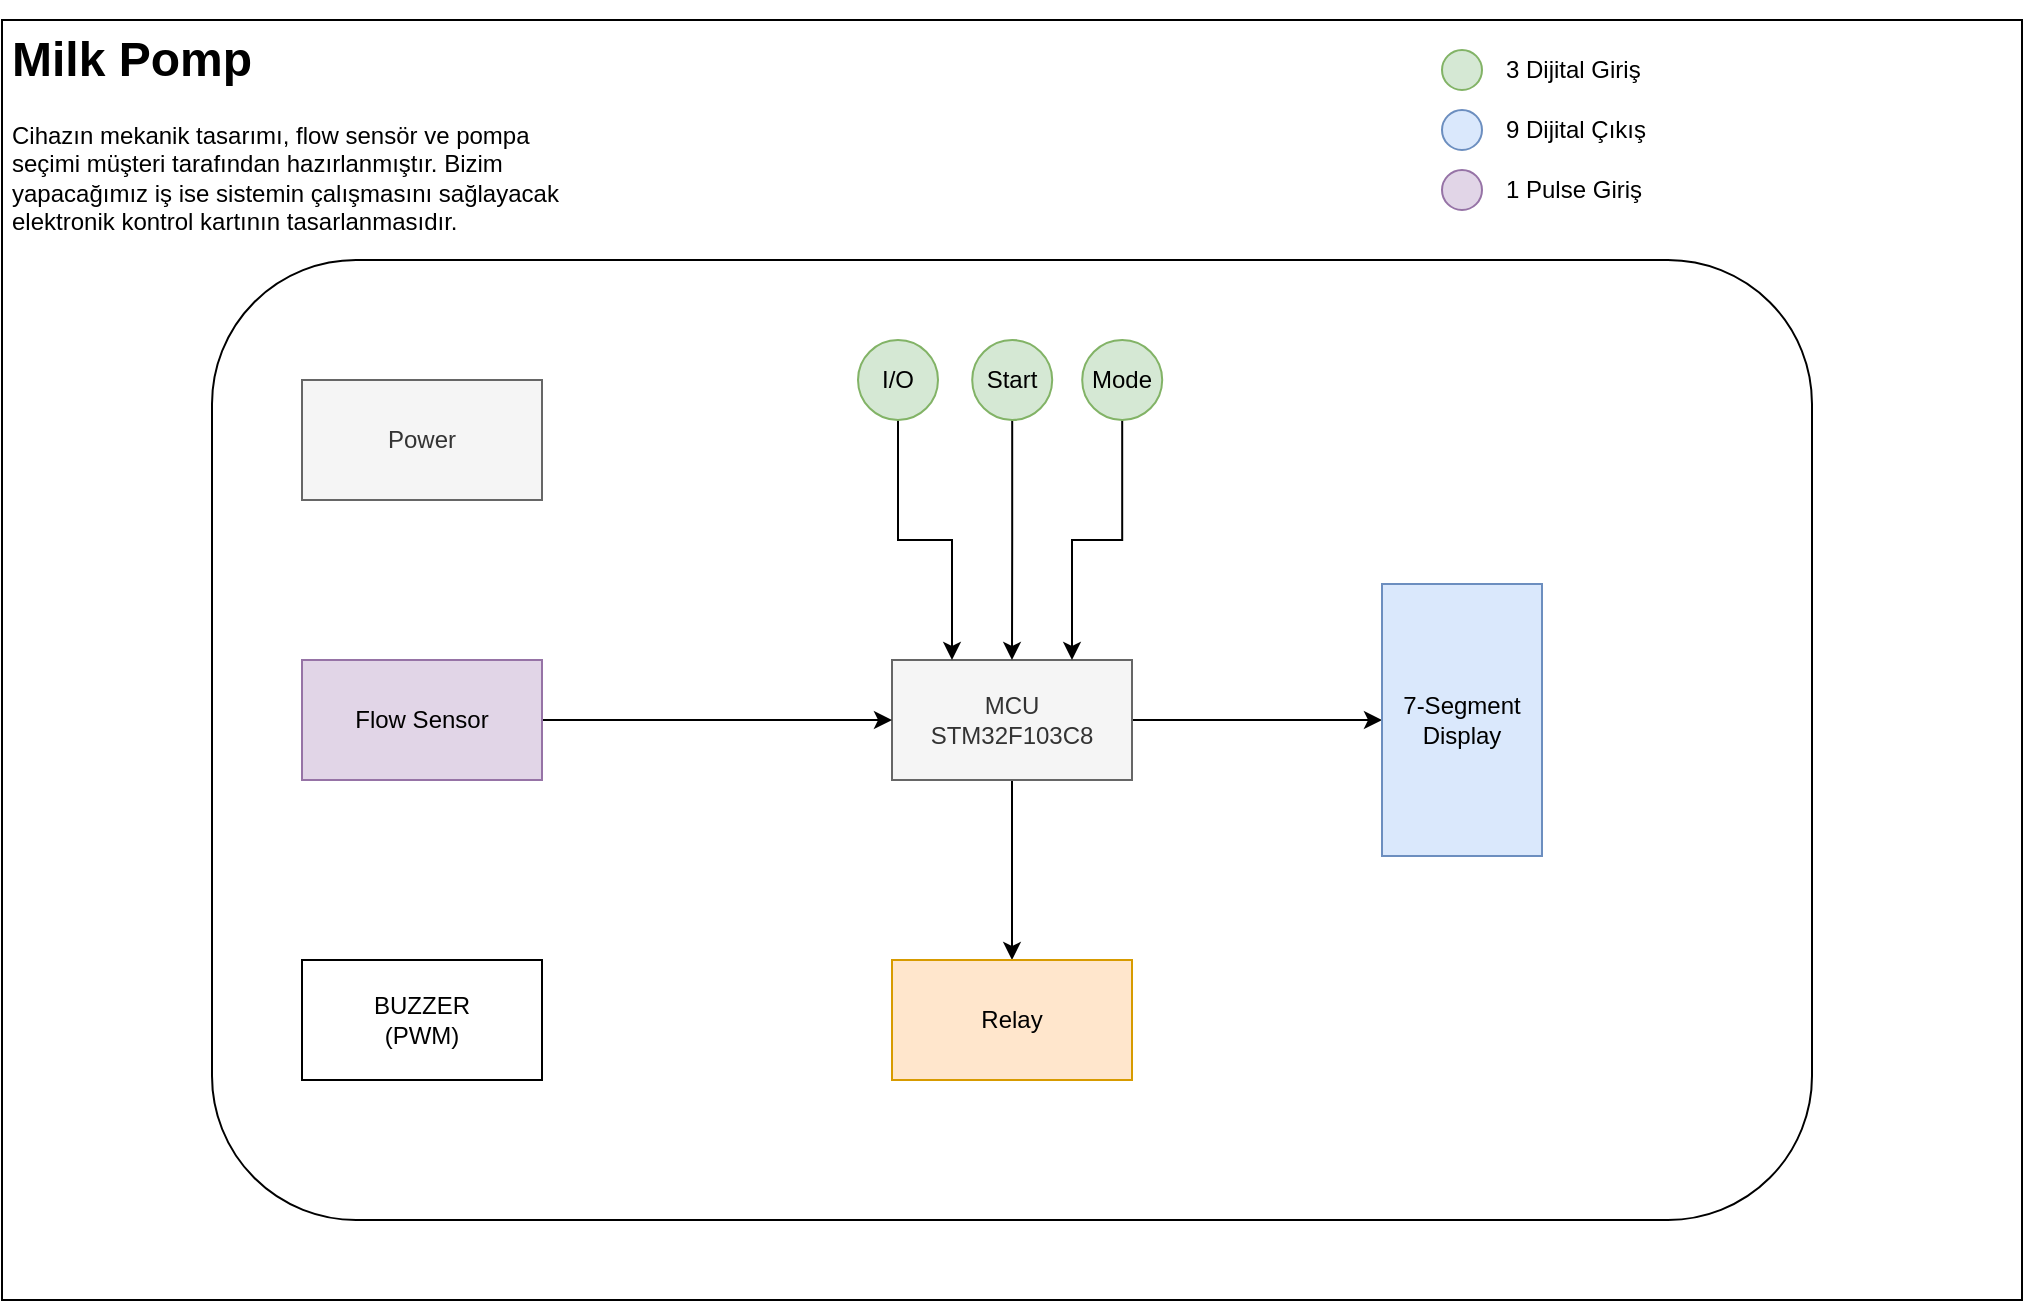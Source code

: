 <mxfile version="19.0.3" type="device"><diagram id="bwSye1lCB5f9C3r1Dhbn" name="Block Diagram"><mxGraphModel dx="1422" dy="865" grid="1" gridSize="10" guides="1" tooltips="1" connect="1" arrows="1" fold="1" page="1" pageScale="1" pageWidth="1169" pageHeight="827" math="0" shadow="0"><root><mxCell id="0"/><mxCell id="1" parent="0"/><mxCell id="xWnrm1nNR6ow-bfwhaJv-4" value="" style="group;fillColor=#f5f5f5;strokeColor=#666666;fontColor=#333333;" parent="1" vertex="1" connectable="0"><mxGeometry x="80" y="120" width="1010" height="640" as="geometry"/></mxCell><mxCell id="xWnrm1nNR6ow-bfwhaJv-7" value="" style="group" parent="xWnrm1nNR6ow-bfwhaJv-4" vertex="1" connectable="0"><mxGeometry width="1010" height="640" as="geometry"/></mxCell><mxCell id="xWnrm1nNR6ow-bfwhaJv-2" value="" style="rounded=0;whiteSpace=wrap;html=1;" parent="xWnrm1nNR6ow-bfwhaJv-7" vertex="1"><mxGeometry width="1010" height="640" as="geometry"/></mxCell><mxCell id="xWnrm1nNR6ow-bfwhaJv-3" value="&lt;h1&gt;Milk Pomp&lt;/h1&gt;&lt;p&gt;Cihazın mekanik tasarımı, flow sensör ve pompa seçimi müşteri tarafından hazırlanmıştır. Bizim yapacağımız iş ise sistemin çalışmasını sağlayacak elektronik kontrol kartının tasarlanmasıdır.&lt;/p&gt;" style="text;html=1;strokeColor=none;fillColor=none;spacing=5;spacingTop=-20;whiteSpace=wrap;overflow=hidden;rounded=0;" parent="xWnrm1nNR6ow-bfwhaJv-7" vertex="1"><mxGeometry width="292.9" height="120" as="geometry"/></mxCell><mxCell id="xWnrm1nNR6ow-bfwhaJv-5" value="" style="rounded=1;whiteSpace=wrap;html=1;" parent="xWnrm1nNR6ow-bfwhaJv-7" vertex="1"><mxGeometry x="105" y="120" width="800" height="480" as="geometry"/></mxCell><mxCell id="xWnrm1nNR6ow-bfwhaJv-18" style="edgeStyle=orthogonalEdgeStyle;rounded=0;orthogonalLoop=1;jettySize=auto;html=1;entryX=0;entryY=0.5;entryDx=0;entryDy=0;" parent="xWnrm1nNR6ow-bfwhaJv-7" source="xWnrm1nNR6ow-bfwhaJv-8" target="xWnrm1nNR6ow-bfwhaJv-12" edge="1"><mxGeometry relative="1" as="geometry"/></mxCell><mxCell id="xWnrm1nNR6ow-bfwhaJv-20" style="edgeStyle=orthogonalEdgeStyle;rounded=0;orthogonalLoop=1;jettySize=auto;html=1;entryX=0.5;entryY=0;entryDx=0;entryDy=0;" parent="xWnrm1nNR6ow-bfwhaJv-7" source="xWnrm1nNR6ow-bfwhaJv-8" target="xWnrm1nNR6ow-bfwhaJv-14" edge="1"><mxGeometry relative="1" as="geometry"/></mxCell><mxCell id="xWnrm1nNR6ow-bfwhaJv-8" value="MCU&lt;br&gt;STM32F103C8" style="rounded=0;whiteSpace=wrap;html=1;fillColor=#f5f5f5;fontColor=#333333;strokeColor=#666666;" parent="xWnrm1nNR6ow-bfwhaJv-7" vertex="1"><mxGeometry x="445" y="320" width="120" height="60" as="geometry"/></mxCell><mxCell id="xWnrm1nNR6ow-bfwhaJv-15" style="edgeStyle=orthogonalEdgeStyle;rounded=0;orthogonalLoop=1;jettySize=auto;html=1;entryX=0.25;entryY=0;entryDx=0;entryDy=0;" parent="xWnrm1nNR6ow-bfwhaJv-7" source="xWnrm1nNR6ow-bfwhaJv-9" target="xWnrm1nNR6ow-bfwhaJv-8" edge="1"><mxGeometry relative="1" as="geometry"/></mxCell><mxCell id="xWnrm1nNR6ow-bfwhaJv-9" value="I/O" style="ellipse;whiteSpace=wrap;html=1;aspect=fixed;fillColor=#d5e8d4;strokeColor=#82b366;" parent="xWnrm1nNR6ow-bfwhaJv-7" vertex="1"><mxGeometry x="428" y="160" width="40" height="40" as="geometry"/></mxCell><mxCell id="xWnrm1nNR6ow-bfwhaJv-16" style="edgeStyle=orthogonalEdgeStyle;rounded=0;orthogonalLoop=1;jettySize=auto;html=1;entryX=0.5;entryY=0;entryDx=0;entryDy=0;" parent="xWnrm1nNR6ow-bfwhaJv-7" source="xWnrm1nNR6ow-bfwhaJv-10" target="xWnrm1nNR6ow-bfwhaJv-8" edge="1"><mxGeometry relative="1" as="geometry"/></mxCell><mxCell id="xWnrm1nNR6ow-bfwhaJv-10" value="Start" style="ellipse;whiteSpace=wrap;html=1;aspect=fixed;fillColor=#d5e8d4;strokeColor=#82b366;" parent="xWnrm1nNR6ow-bfwhaJv-7" vertex="1"><mxGeometry x="485.1" y="160" width="40" height="40" as="geometry"/></mxCell><mxCell id="xWnrm1nNR6ow-bfwhaJv-17" style="edgeStyle=orthogonalEdgeStyle;rounded=0;orthogonalLoop=1;jettySize=auto;html=1;entryX=0.75;entryY=0;entryDx=0;entryDy=0;" parent="xWnrm1nNR6ow-bfwhaJv-7" source="xWnrm1nNR6ow-bfwhaJv-11" target="xWnrm1nNR6ow-bfwhaJv-8" edge="1"><mxGeometry relative="1" as="geometry"/></mxCell><mxCell id="xWnrm1nNR6ow-bfwhaJv-11" value="Mode" style="ellipse;whiteSpace=wrap;html=1;aspect=fixed;fillColor=#d5e8d4;strokeColor=#82b366;" parent="xWnrm1nNR6ow-bfwhaJv-7" vertex="1"><mxGeometry x="540.1" y="160" width="40" height="40" as="geometry"/></mxCell><mxCell id="xWnrm1nNR6ow-bfwhaJv-12" value="7-Segment&lt;br&gt;Display" style="rounded=0;whiteSpace=wrap;html=1;fillColor=#dae8fc;strokeColor=#6c8ebf;" parent="xWnrm1nNR6ow-bfwhaJv-7" vertex="1"><mxGeometry x="690" y="282" width="80" height="136" as="geometry"/></mxCell><mxCell id="xWnrm1nNR6ow-bfwhaJv-19" style="edgeStyle=orthogonalEdgeStyle;rounded=0;orthogonalLoop=1;jettySize=auto;html=1;entryX=0;entryY=0.5;entryDx=0;entryDy=0;" parent="xWnrm1nNR6ow-bfwhaJv-7" source="xWnrm1nNR6ow-bfwhaJv-13" target="xWnrm1nNR6ow-bfwhaJv-8" edge="1"><mxGeometry relative="1" as="geometry"/></mxCell><mxCell id="xWnrm1nNR6ow-bfwhaJv-13" value="Flow Sensor" style="rounded=0;whiteSpace=wrap;html=1;fillColor=#e1d5e7;strokeColor=#9673a6;" parent="xWnrm1nNR6ow-bfwhaJv-7" vertex="1"><mxGeometry x="150" y="320" width="120" height="60" as="geometry"/></mxCell><mxCell id="xWnrm1nNR6ow-bfwhaJv-14" value="Relay" style="rounded=0;whiteSpace=wrap;html=1;fillColor=#ffe6cc;strokeColor=#d79b00;" parent="xWnrm1nNR6ow-bfwhaJv-7" vertex="1"><mxGeometry x="445" y="470" width="120" height="60" as="geometry"/></mxCell><mxCell id="xWnrm1nNR6ow-bfwhaJv-23" value="" style="group" parent="xWnrm1nNR6ow-bfwhaJv-7" vertex="1" connectable="0"><mxGeometry x="720" y="10" width="230" height="30" as="geometry"/></mxCell><mxCell id="xWnrm1nNR6ow-bfwhaJv-21" value="" style="ellipse;whiteSpace=wrap;html=1;aspect=fixed;fillColor=#d5e8d4;strokeColor=#82b366;" parent="xWnrm1nNR6ow-bfwhaJv-23" vertex="1"><mxGeometry y="5" width="20" height="20" as="geometry"/></mxCell><mxCell id="xWnrm1nNR6ow-bfwhaJv-22" value="3 Dijital Giriş" style="text;html=1;strokeColor=none;fillColor=none;align=left;verticalAlign=middle;whiteSpace=wrap;rounded=0;" parent="xWnrm1nNR6ow-bfwhaJv-23" vertex="1"><mxGeometry x="30" width="200" height="30" as="geometry"/></mxCell><mxCell id="xWnrm1nNR6ow-bfwhaJv-26" value="" style="ellipse;whiteSpace=wrap;html=1;aspect=fixed;fillColor=#dae8fc;strokeColor=#6c8ebf;" parent="xWnrm1nNR6ow-bfwhaJv-7" vertex="1"><mxGeometry x="720" y="45" width="20" height="20" as="geometry"/></mxCell><mxCell id="xWnrm1nNR6ow-bfwhaJv-27" value="9 Dijital Çıkış" style="text;html=1;strokeColor=none;fillColor=none;align=left;verticalAlign=middle;whiteSpace=wrap;rounded=0;" parent="xWnrm1nNR6ow-bfwhaJv-7" vertex="1"><mxGeometry x="750" y="40" width="200" height="30" as="geometry"/></mxCell><mxCell id="xWnrm1nNR6ow-bfwhaJv-28" value="" style="ellipse;whiteSpace=wrap;html=1;aspect=fixed;fillColor=#e1d5e7;strokeColor=#9673a6;" parent="xWnrm1nNR6ow-bfwhaJv-7" vertex="1"><mxGeometry x="720" y="75" width="20" height="20" as="geometry"/></mxCell><mxCell id="xWnrm1nNR6ow-bfwhaJv-29" value="1 Pulse Giriş" style="text;html=1;strokeColor=none;fillColor=none;align=left;verticalAlign=middle;whiteSpace=wrap;rounded=0;" parent="xWnrm1nNR6ow-bfwhaJv-7" vertex="1"><mxGeometry x="750" y="70" width="200" height="30" as="geometry"/></mxCell><mxCell id="xWnrm1nNR6ow-bfwhaJv-30" value="Power" style="rounded=0;whiteSpace=wrap;html=1;fillColor=#f5f5f5;fontColor=#333333;strokeColor=#666666;" parent="xWnrm1nNR6ow-bfwhaJv-7" vertex="1"><mxGeometry x="150" y="180" width="120" height="60" as="geometry"/></mxCell><mxCell id="yo35qyp0SdXg8sepBLDR-27" value="BUZZER&lt;br&gt;(PWM)" style="rounded=0;whiteSpace=wrap;html=1;" parent="xWnrm1nNR6ow-bfwhaJv-7" vertex="1"><mxGeometry x="150" y="470" width="120" height="60" as="geometry"/></mxCell></root></mxGraphModel></diagram></mxfile>